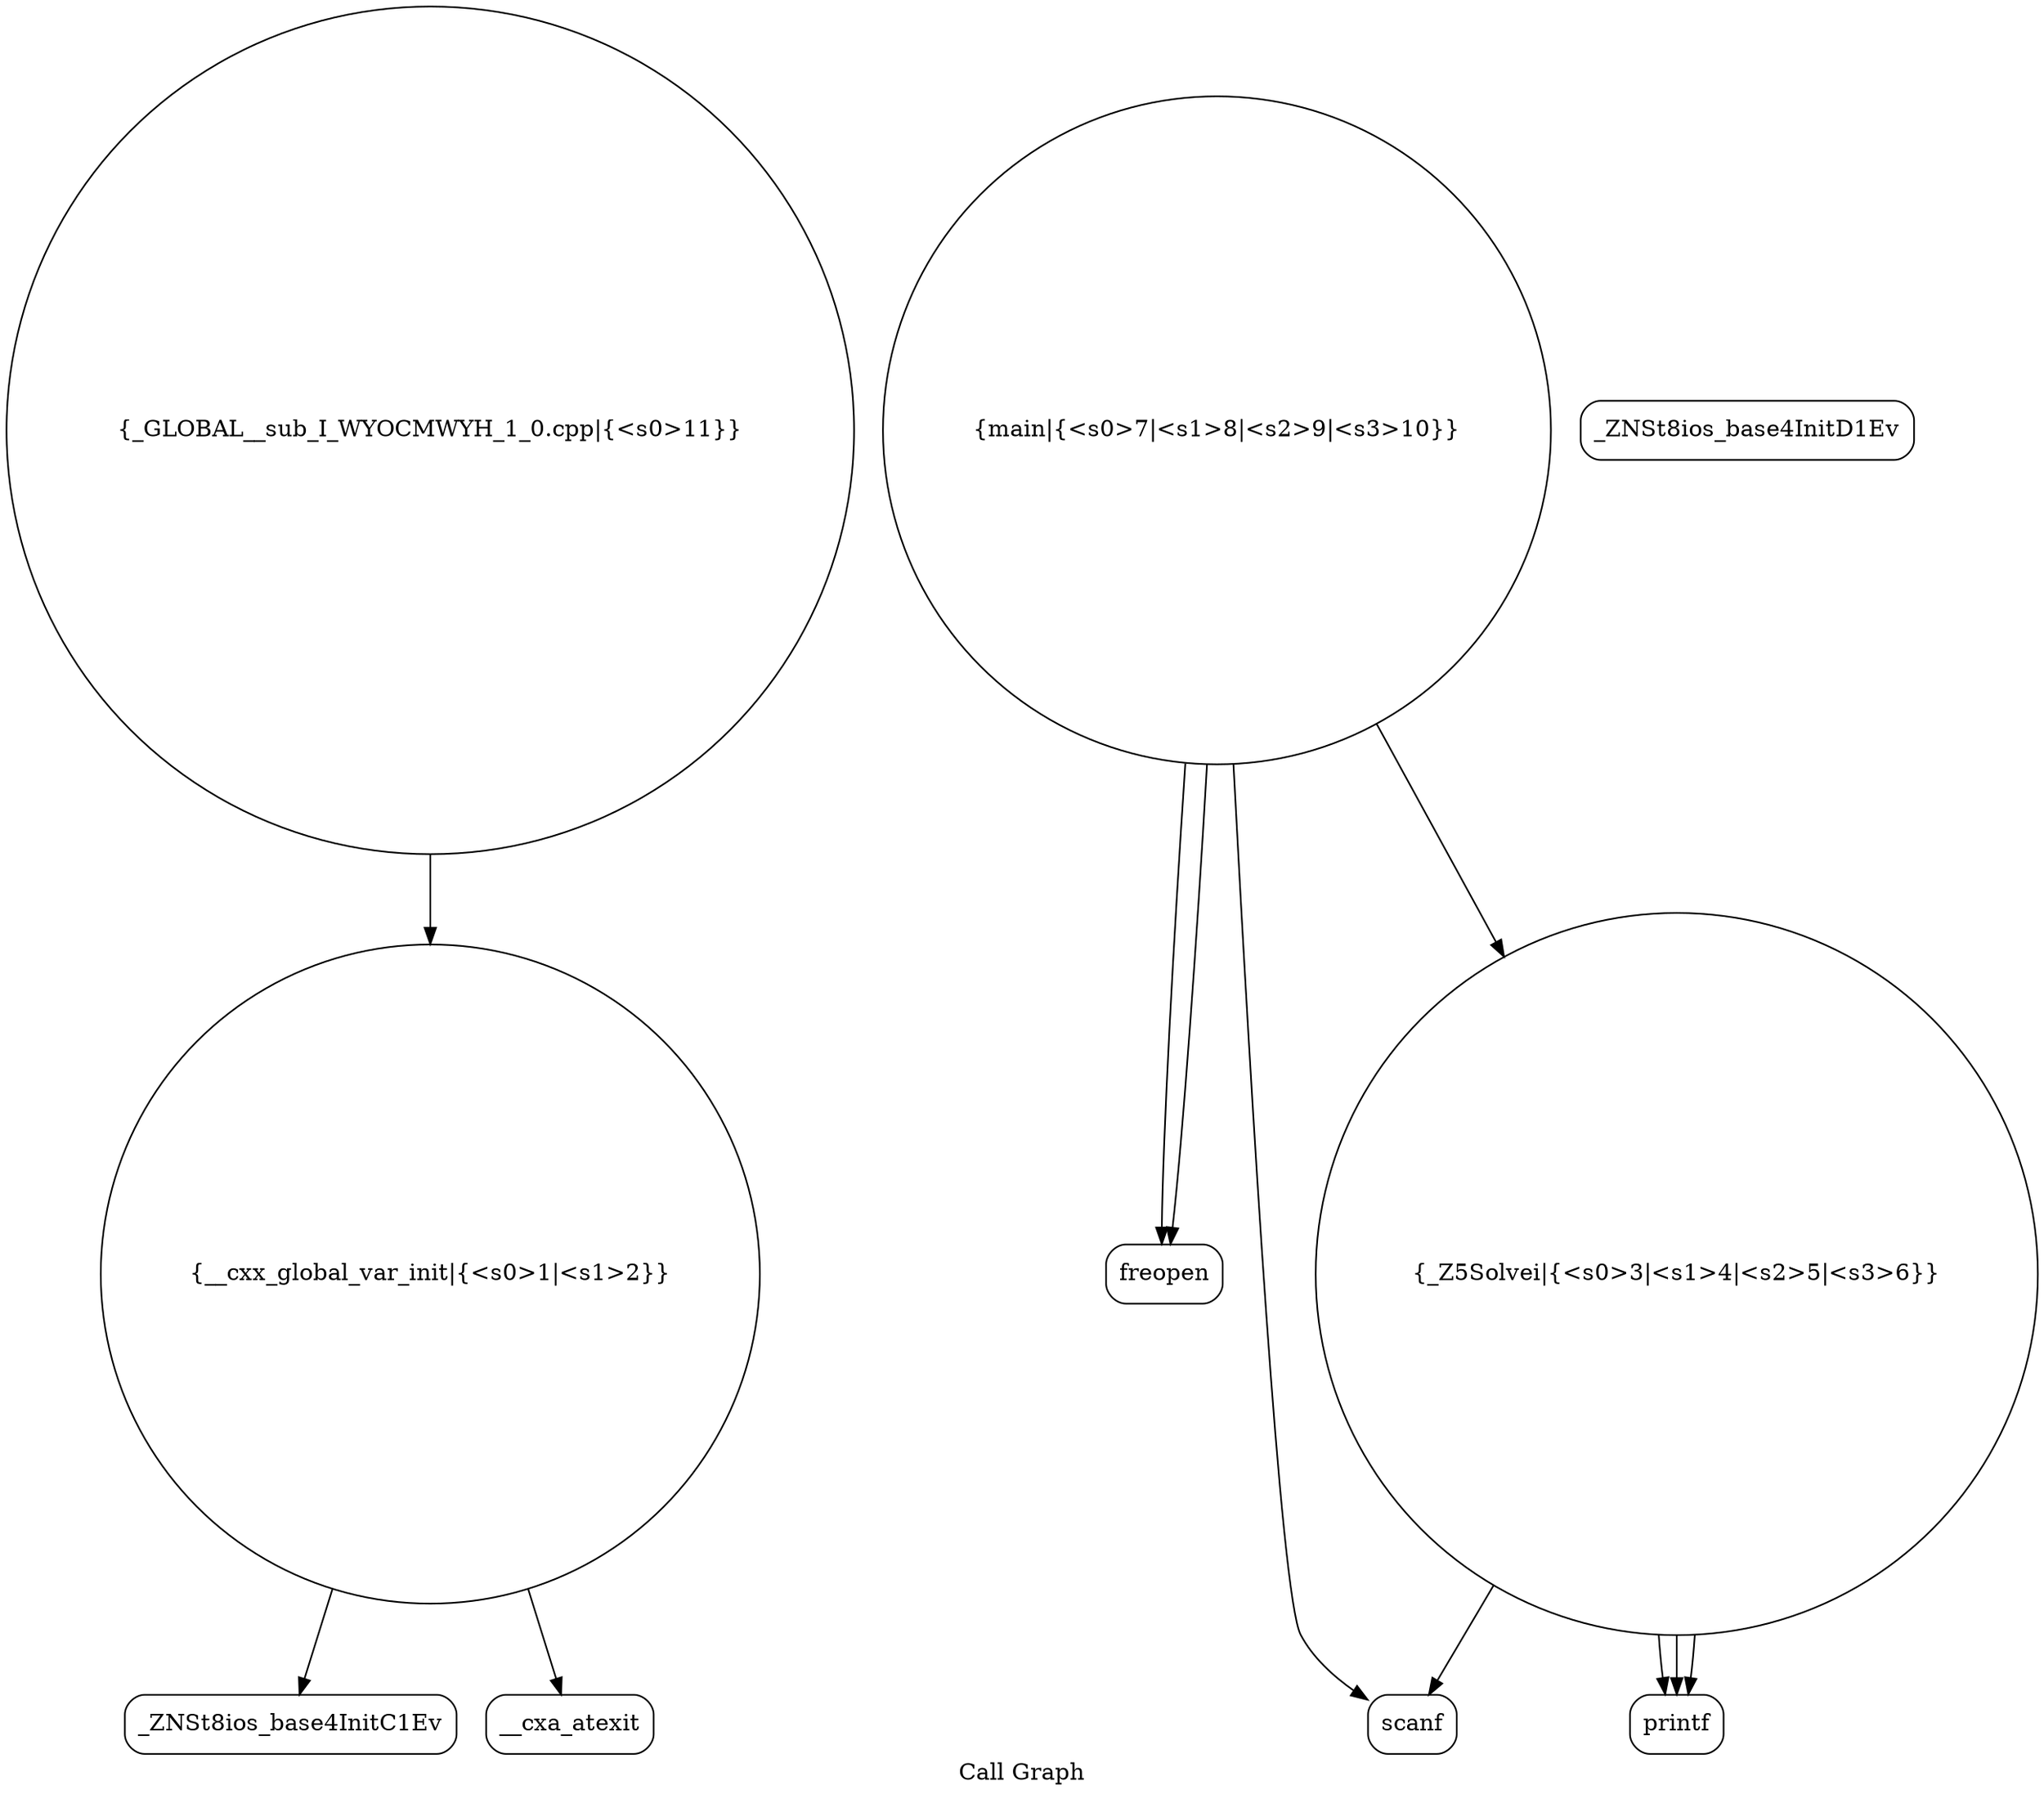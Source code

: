 digraph "Call Graph" {
	label="Call Graph";

	Node0x55e00a5f4020 [shape=record,shape=circle,label="{__cxx_global_var_init|{<s0>1|<s1>2}}"];
	Node0x55e00a5f4020:s0 -> Node0x55e00a5f44b0[color=black];
	Node0x55e00a5f4020:s1 -> Node0x55e00a5f45b0[color=black];
	Node0x55e00a5f47b0 [shape=record,shape=circle,label="{main|{<s0>7|<s1>8|<s2>9|<s3>10}}"];
	Node0x55e00a5f47b0:s0 -> Node0x55e00a5f4830[color=black];
	Node0x55e00a5f47b0:s1 -> Node0x55e00a5f4830[color=black];
	Node0x55e00a5f47b0:s2 -> Node0x55e00a5f4730[color=black];
	Node0x55e00a5f47b0:s3 -> Node0x55e00a5f4630[color=black];
	Node0x55e00a5f4530 [shape=record,shape=Mrecord,label="{_ZNSt8ios_base4InitD1Ev}"];
	Node0x55e00a5f48b0 [shape=record,shape=circle,label="{_GLOBAL__sub_I_WYOCMWYH_1_0.cpp|{<s0>11}}"];
	Node0x55e00a5f48b0:s0 -> Node0x55e00a5f4020[color=black];
	Node0x55e00a5f4630 [shape=record,shape=circle,label="{_Z5Solvei|{<s0>3|<s1>4|<s2>5|<s3>6}}"];
	Node0x55e00a5f4630:s0 -> Node0x55e00a5f46b0[color=black];
	Node0x55e00a5f4630:s1 -> Node0x55e00a5f4730[color=black];
	Node0x55e00a5f4630:s2 -> Node0x55e00a5f46b0[color=black];
	Node0x55e00a5f4630:s3 -> Node0x55e00a5f46b0[color=black];
	Node0x55e00a5f4730 [shape=record,shape=Mrecord,label="{scanf}"];
	Node0x55e00a5f44b0 [shape=record,shape=Mrecord,label="{_ZNSt8ios_base4InitC1Ev}"];
	Node0x55e00a5f4830 [shape=record,shape=Mrecord,label="{freopen}"];
	Node0x55e00a5f45b0 [shape=record,shape=Mrecord,label="{__cxa_atexit}"];
	Node0x55e00a5f46b0 [shape=record,shape=Mrecord,label="{printf}"];
}
